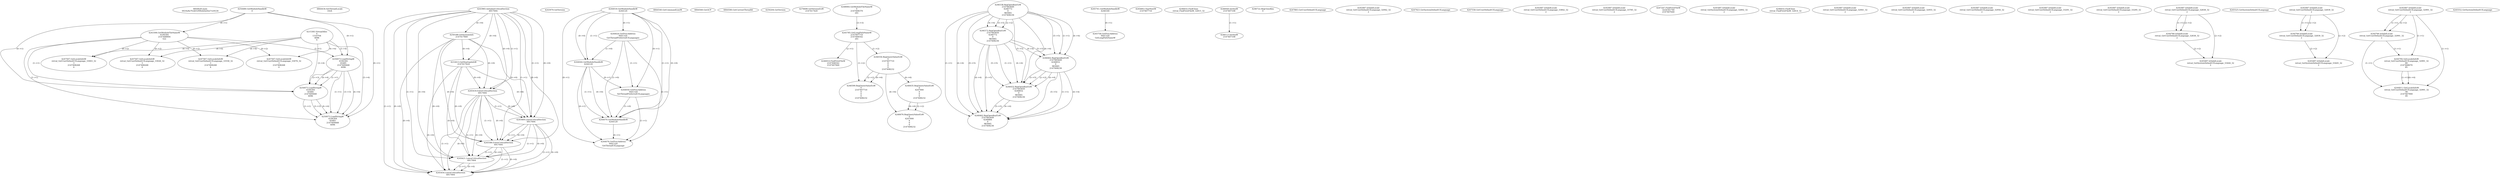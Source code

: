 // Global SCDG with merge call
digraph {
	0 [label="6850628.main
0024a8a7fcdd32f0fedebe0ee7ce9226"]
	1 [label="4254480.GetModuleHandleW
0"]
	2 [label="6844434.SetThreadLocale
1024"]
	3 [label="4243965.InitializeCriticalSection
6917004"]
	4 [label="4243979.GetVersion
"]
	5 [label="4244018.GetModuleHandleW
4244120"]
	6 [label="4244024.GetProcAddress
9441320
GetThreadPreferredUILanguages"]
	5 -> 6 [label="(0-->1)"]
	7 [label="4244044.GetModuleHandleW
4244120"]
	5 -> 7 [label="(1-->1)"]
	5 -> 7 [label="(0-->0)"]
	6 -> 7 [label="(1-->0)"]
	8 [label="4244050.GetProcAddress
9441320
SetThreadPreferredUILanguages"]
	5 -> 8 [label="(0-->1)"]
	6 -> 8 [label="(1-->1)"]
	7 -> 8 [label="(0-->1)"]
	9 [label="4244070.GetModuleHandleW
4244120"]
	5 -> 9 [label="(1-->1)"]
	7 -> 9 [label="(1-->1)"]
	5 -> 9 [label="(0-->0)"]
	6 -> 9 [label="(1-->0)"]
	7 -> 9 [label="(0-->0)"]
	8 -> 9 [label="(1-->0)"]
	10 [label="4244076.GetProcAddress
9441320
GetThreadUILanguage"]
	5 -> 10 [label="(0-->1)"]
	6 -> 10 [label="(1-->1)"]
	7 -> 10 [label="(0-->1)"]
	8 -> 10 [label="(1-->1)"]
	9 -> 10 [label="(0-->1)"]
	11 [label="4250188.GetSystemInfo
2147417660"]
	3 -> 11 [label="(0-->0)"]
	12 [label="6844540.GetCommandLineW
"]
	13 [label="4214413.GetStartupInfoW
2147417624"]
	3 -> 13 [label="(0-->0)"]
	11 -> 13 [label="(0-->0)"]
	14 [label="6844560.GetACP
"]
	15 [label="6844580.GetCurrentThreadId
"]
	16 [label="4250204.GetVersion
"]
	17 [label="4276690.GetVersionExW
2147417420"]
	18 [label="4243306.GetModuleFileNameW
4194304
2147408904
522"]
	1 -> 18 [label="(0-->1)"]
	19 [label="4248064.GetModuleFileNameW
0
2147408370
261"]
	20 [label="4215383.VirtualAlloc
0
1310704
4096
4"]
	21 [label="4246338.RegOpenKeyExW
2147483649
4246772
0
983065
2147408236"]
	22 [label="4245741.GetModuleHandleW
4246160"]
	23 [label="4245758.GetProcAddress
9441320
GetLongPathNameW"]
	22 -> 23 [label="(0-->1)"]
	24 [label="4245785.GetLongPathNameW
2147407710
2147406542
261"]
	19 -> 24 [label="(3-->3)"]
	25 [label="4245683.CharNextW
2147407716"]
	26 [label="4246014.FindFirstFileW
2147406542
2147407064"]
	24 -> 26 [label="(2-->1)"]
	27 [label="4246032.FindClose
retval_FindFirstFileW_32815_32"]
	28 [label="4246044.lstrlenW
2147407108"]
	29 [label="4246113.lstrlenW
2147407108"]
	28 -> 29 [label="(1-->1)"]
	30 [label="4246556.RegQueryValueExW
0
2147407710
0
0
0
2147408232"]
	24 -> 30 [label="(1-->2)"]
	31 [label="4246635.RegQueryValueExW
0
4247000
0
0
0
2147408232"]
	30 -> 31 [label="(6-->6)"]
	32 [label="4246722.RegCloseKey
0"]
	33 [label="4247883.GetUserDefaultUILanguage
"]
	34 [label="4245418.EnterCriticalSection
6917004"]
	3 -> 34 [label="(1-->1)"]
	3 -> 34 [label="(0-->0)"]
	11 -> 34 [label="(0-->0)"]
	13 -> 34 [label="(0-->0)"]
	35 [label="4245469.LeaveCriticalSection
6917004"]
	3 -> 35 [label="(1-->1)"]
	34 -> 35 [label="(1-->1)"]
	3 -> 35 [label="(0-->0)"]
	11 -> 35 [label="(0-->0)"]
	13 -> 35 [label="(0-->0)"]
	34 -> 35 [label="(0-->0)"]
	36 [label="4245487.IsValidLocale
retval_GetUserDefaultUILanguage_32942_32
2"]
	37 [label="4245580.EnterCriticalSection
6917004"]
	3 -> 37 [label="(1-->1)"]
	34 -> 37 [label="(1-->1)"]
	35 -> 37 [label="(1-->1)"]
	3 -> 37 [label="(0-->0)"]
	11 -> 37 [label="(0-->0)"]
	13 -> 37 [label="(0-->0)"]
	34 -> 37 [label="(0-->0)"]
	35 -> 37 [label="(0-->0)"]
	38 [label="4245621.LeaveCriticalSection
6917004"]
	3 -> 38 [label="(1-->1)"]
	34 -> 38 [label="(1-->1)"]
	35 -> 38 [label="(1-->1)"]
	37 -> 38 [label="(1-->1)"]
	3 -> 38 [label="(0-->0)"]
	11 -> 38 [label="(0-->0)"]
	13 -> 38 [label="(0-->0)"]
	34 -> 38 [label="(0-->0)"]
	35 -> 38 [label="(0-->0)"]
	37 -> 38 [label="(0-->0)"]
	39 [label="4247923.GetSystemDefaultUILanguage
"]
	40 [label="4245454.LeaveCriticalSection
6917004"]
	3 -> 40 [label="(1-->1)"]
	34 -> 40 [label="(1-->1)"]
	35 -> 40 [label="(1-->1)"]
	37 -> 40 [label="(1-->1)"]
	38 -> 40 [label="(1-->1)"]
	3 -> 40 [label="(0-->0)"]
	11 -> 40 [label="(0-->0)"]
	13 -> 40 [label="(0-->0)"]
	34 -> 40 [label="(0-->0)"]
	35 -> 40 [label="(0-->0)"]
	37 -> 40 [label="(0-->0)"]
	38 -> 40 [label="(0-->0)"]
	41 [label="4247558.GetUserDefaultUILanguage
"]
	42 [label="4247567.GetLocaleInfoW
retval_GetUserDefaultUILanguage_33558_32
3
2147408268
4"]
	18 -> 42 [label="(0-->2)"]
	20 -> 42 [label="(4-->4)"]
	43 [label="4246372.RegOpenKeyExW
2147483650
4246772
0
983065
2147408236"]
	21 -> 43 [label="(2-->2)"]
	21 -> 43 [label="(4-->4)"]
	21 -> 43 [label="(5-->5)"]
	44 [label="4246402.RegOpenKeyExW
2147483649
4246832
0
983065
2147408236"]
	21 -> 44 [label="(1-->1)"]
	21 -> 44 [label="(4-->4)"]
	43 -> 44 [label="(4-->4)"]
	21 -> 44 [label="(5-->5)"]
	43 -> 44 [label="(5-->5)"]
	45 [label="4246432.RegOpenKeyExW
2147483650
4246832
0
983065
2147408236"]
	43 -> 45 [label="(1-->1)"]
	44 -> 45 [label="(2-->2)"]
	21 -> 45 [label="(4-->4)"]
	43 -> 45 [label="(4-->4)"]
	44 -> 45 [label="(4-->4)"]
	21 -> 45 [label="(5-->5)"]
	43 -> 45 [label="(5-->5)"]
	44 -> 45 [label="(5-->5)"]
	46 [label="4246462.RegOpenKeyExW
2147483649
4246884
0
983065
2147408236"]
	21 -> 46 [label="(1-->1)"]
	44 -> 46 [label="(1-->1)"]
	21 -> 46 [label="(4-->4)"]
	43 -> 46 [label="(4-->4)"]
	44 -> 46 [label="(4-->4)"]
	45 -> 46 [label="(4-->4)"]
	21 -> 46 [label="(5-->5)"]
	43 -> 46 [label="(5-->5)"]
	44 -> 46 [label="(5-->5)"]
	45 -> 46 [label="(5-->5)"]
	47 [label="4246599.RegQueryValueExW
0
2147407710
0
0
0
2147408232"]
	24 -> 47 [label="(1-->2)"]
	30 -> 47 [label="(2-->2)"]
	30 -> 47 [label="(6-->6)"]
	48 [label="4245487.IsValidLocale
retval_GetUserDefaultUILanguage_33842_32
2"]
	49 [label="4246676.RegQueryValueExW
0
4247000
0
0
0
2147408232"]
	31 -> 49 [label="(2-->2)"]
	30 -> 49 [label="(6-->6)"]
	31 -> 49 [label="(6-->6)"]
	50 [label="4245487.IsValidLocale
retval_GetUserDefaultUILanguage_33785_32
2"]
	51 [label="4247567.GetLocaleInfoW
retval_GetUserDefaultUILanguage_33076_32
3
2147408268
4"]
	18 -> 51 [label="(0-->2)"]
	20 -> 51 [label="(4-->4)"]
	52 [label="4247247.FindFirstFileW
3224341740
2147407640"]
	53 [label="4250073.LoadStringW
4194304
65485
2147409468
4096"]
	1 -> 53 [label="(0-->1)"]
	18 -> 53 [label="(1-->1)"]
	20 -> 53 [label="(3-->4)"]
	54 [label="4245487.IsValidLocale
retval_GetSystemDefaultUILanguage_32892_32
2"]
	55 [label="4247567.GetLocaleInfoW
retval_GetUserDefaultUILanguage_33003_32
3
2147408268
4"]
	18 -> 55 [label="(0-->2)"]
	20 -> 55 [label="(4-->4)"]
	56 [label="4246032.FindClose
retval_FindFirstFileW_32814_32"]
	57 [label="4245487.IsValidLocale
retval_GetUserDefaultUILanguage_32941_32
2"]
	58 [label="4247567.GetLocaleInfoW
retval_GetUserDefaultUILanguage_33026_32
3
2147408268
4"]
	18 -> 58 [label="(0-->2)"]
	20 -> 58 [label="(4-->4)"]
	59 [label="4250073.LoadStringW
4194304
65484
2147409468
4096"]
	1 -> 59 [label="(0-->1)"]
	18 -> 59 [label="(1-->1)"]
	53 -> 59 [label="(1-->1)"]
	53 -> 59 [label="(3-->3)"]
	20 -> 59 [label="(3-->4)"]
	53 -> 59 [label="(4-->4)"]
	60 [label="4245487.IsValidLocale
retval_GetUserDefaultUILanguage_32955_32
2"]
	61 [label="4245487.IsValidLocale
retval_GetUserDefaultUILanguage_32956_32
2"]
	62 [label="4250073.LoadStringW
4194304
65483
2147409468
4096"]
	1 -> 62 [label="(0-->1)"]
	18 -> 62 [label="(1-->1)"]
	53 -> 62 [label="(1-->1)"]
	59 -> 62 [label="(1-->1)"]
	53 -> 62 [label="(3-->3)"]
	59 -> 62 [label="(3-->3)"]
	20 -> 62 [label="(3-->4)"]
	53 -> 62 [label="(4-->4)"]
	59 -> 62 [label="(4-->4)"]
	63 [label="4245487.IsValidLocale
retval_GetUserDefaultUILanguage_33291_32
2"]
	64 [label="4245487.IsValidLocale
retval_GetUserDefaultUILanguage_33295_32
2"]
	65 [label="4245487.IsValidLocale
retval_GetUserDefaultUILanguage_32838_32
2"]
	66 [label="4244766.IsValidLocale
retval_GetUserDefaultUILanguage_32838_32
2"]
	65 -> 66 [label="(1-->1)"]
	65 -> 66 [label="(2-->2)"]
	67 [label="4245525.GetSystemDefaultUILanguage
"]
	68 [label="4245487.IsValidLocale
retval_GetSystemDefaultUILanguage_33444_32
2"]
	65 -> 68 [label="(2-->2)"]
	66 -> 68 [label="(2-->2)"]
	69 [label="4245487.IsValidLocale
retval_GetUserDefaultUILanguage_32839_32
2"]
	70 [label="4244766.IsValidLocale
retval_GetUserDefaultUILanguage_32839_32
2"]
	69 -> 70 [label="(1-->1)"]
	69 -> 70 [label="(2-->2)"]
	71 [label="4245487.IsValidLocale
retval_GetSystemDefaultUILanguage_33445_32
2"]
	69 -> 71 [label="(2-->2)"]
	70 -> 71 [label="(2-->2)"]
	72 [label="4245487.IsValidLocale
retval_GetUserDefaultUILanguage_32991_32
2"]
	73 [label="4244766.IsValidLocale
retval_GetUserDefaultUILanguage_32991_32
2"]
	72 -> 73 [label="(1-->1)"]
	72 -> 73 [label="(2-->2)"]
	74 [label="4244794.GetLocaleInfoW
retval_GetUserDefaultUILanguage_32991_32
89
2147408070
85"]
	72 -> 74 [label="(1-->1)"]
	73 -> 74 [label="(1-->1)"]
	75 [label="4244811.GetLocaleInfoW
retval_GetUserDefaultUILanguage_32991_32
90
2147407900
85"]
	72 -> 75 [label="(1-->1)"]
	73 -> 75 [label="(1-->1)"]
	74 -> 75 [label="(1-->1)"]
	74 -> 75 [label="(4-->4)"]
	76 [label="4245552.GetSystemDefaultUILanguage
"]
}
